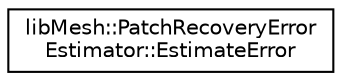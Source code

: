 digraph "类继承关系图"
{
 // INTERACTIVE_SVG=YES
  edge [fontname="Helvetica",fontsize="10",labelfontname="Helvetica",labelfontsize="10"];
  node [fontname="Helvetica",fontsize="10",shape=record];
  rankdir="LR";
  Node1 [label="libMesh::PatchRecoveryError\lEstimator::EstimateError",height=0.2,width=0.4,color="black", fillcolor="white", style="filled",URL="$classlibMesh_1_1PatchRecoveryErrorEstimator_1_1EstimateError.html",tooltip="Class to compute the error contribution for a range of elements. "];
}
